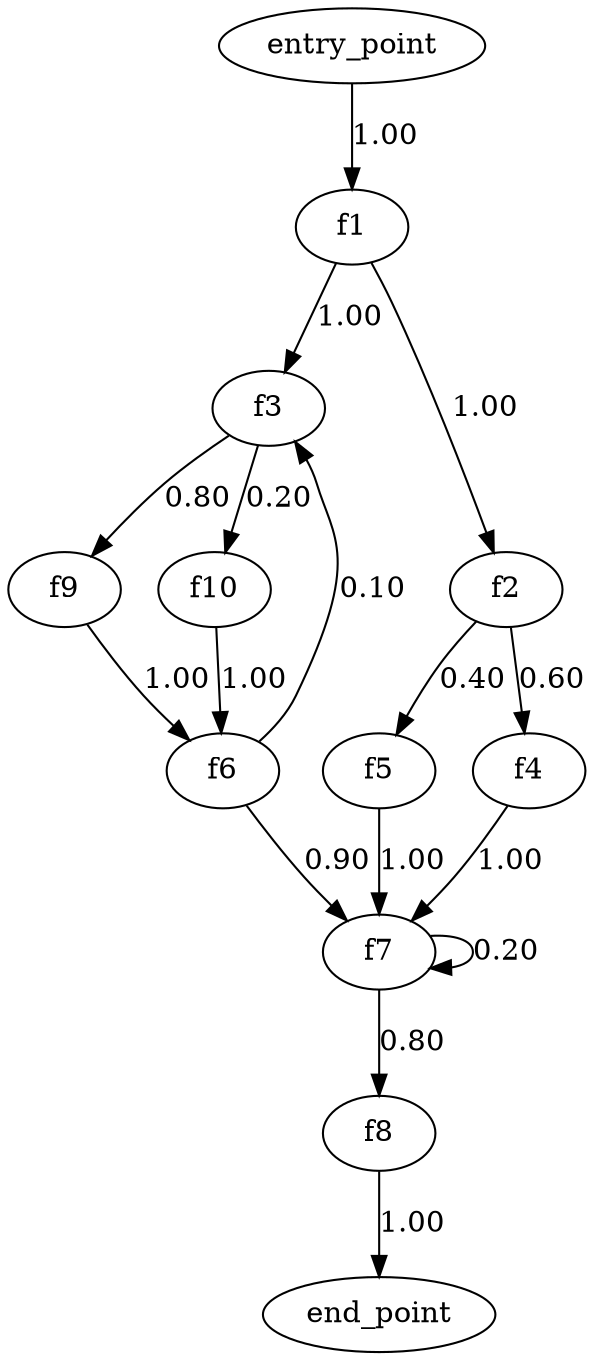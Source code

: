 digraph {
    0 [ label = "f8"]
    1 [ label = "end_point"]
    2 [ label = "f9"]
    3 [ label = "f3"]
    4 [ label = "f5"]
    5 [ label = "f4"]
    6 [ label = "f6"]
    7 [ label = "f10"]
    8 [ label = "entry_point"]
    9 [ label = "f1"]
    10 [ label = "f2"]
    11 [ label = "f7"]
    0 -> 1 [ label = "1.00"]
    2 -> 6 [ label = "1.00"]
    3 -> 7 [ label = "0.20"]
    3 -> 2 [ label = "0.80"]
    4 -> 11 [ label = "1.00"]
    5 -> 11 [ label = "1.00"]
    6 -> 3 [ label = "0.10"]
    6 -> 11 [ label = "0.90"]
    7 -> 6 [ label = "1.00"]
    8 -> 9 [ label = "1.00"]
    9 -> 10 [ label = "1.00"]
    9 -> 3 [ label = "1.00"]
    10 -> 5 [ label = "0.60"]
    10 -> 4 [ label = "0.40"]
    11 -> 11 [ label = "0.20"]
    11 -> 0 [ label = "0.80"]
}
